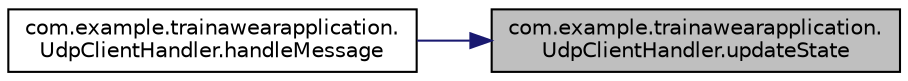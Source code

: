 digraph "com.example.trainawearapplication.UdpClientHandler.updateState"
{
 // INTERACTIVE_SVG=YES
 // LATEX_PDF_SIZE
  edge [fontname="Helvetica",fontsize="10",labelfontname="Helvetica",labelfontsize="10"];
  node [fontname="Helvetica",fontsize="10",shape=record];
  rankdir="RL";
  Node12 [label="com.example.trainawearapplication.\lUdpClientHandler.updateState",height=0.2,width=0.4,color="black", fillcolor="grey75", style="filled", fontcolor="black",tooltip="Method that displays the IP address in invisible field."];
  Node12 -> Node13 [dir="back",color="midnightblue",fontsize="10",style="solid",fontname="Helvetica"];
  Node13 [label="com.example.trainawearapplication.\lUdpClientHandler.handleMessage",height=0.2,width=0.4,color="black", fillcolor="white", style="filled",URL="$classcom_1_1example_1_1trainawearapplication_1_1_udp_client_handler.html#a433f624fad2243aaed2e97f7f3cb8434",tooltip=" "];
}
